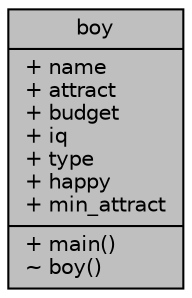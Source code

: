digraph "boy"
{
  edge [fontname="Helvetica",fontsize="10",labelfontname="Helvetica",labelfontsize="10"];
  node [fontname="Helvetica",fontsize="10",shape=record];
  Node1 [label="{boy\n|+ name\l+ attract\l+ budget\l+ iq\l+ type\l+ happy\l+ min_attract\l|+ main()\l~ boy()\l}",height=0.2,width=0.4,color="black", fillcolor="grey75", style="filled", fontcolor="black"];
}
